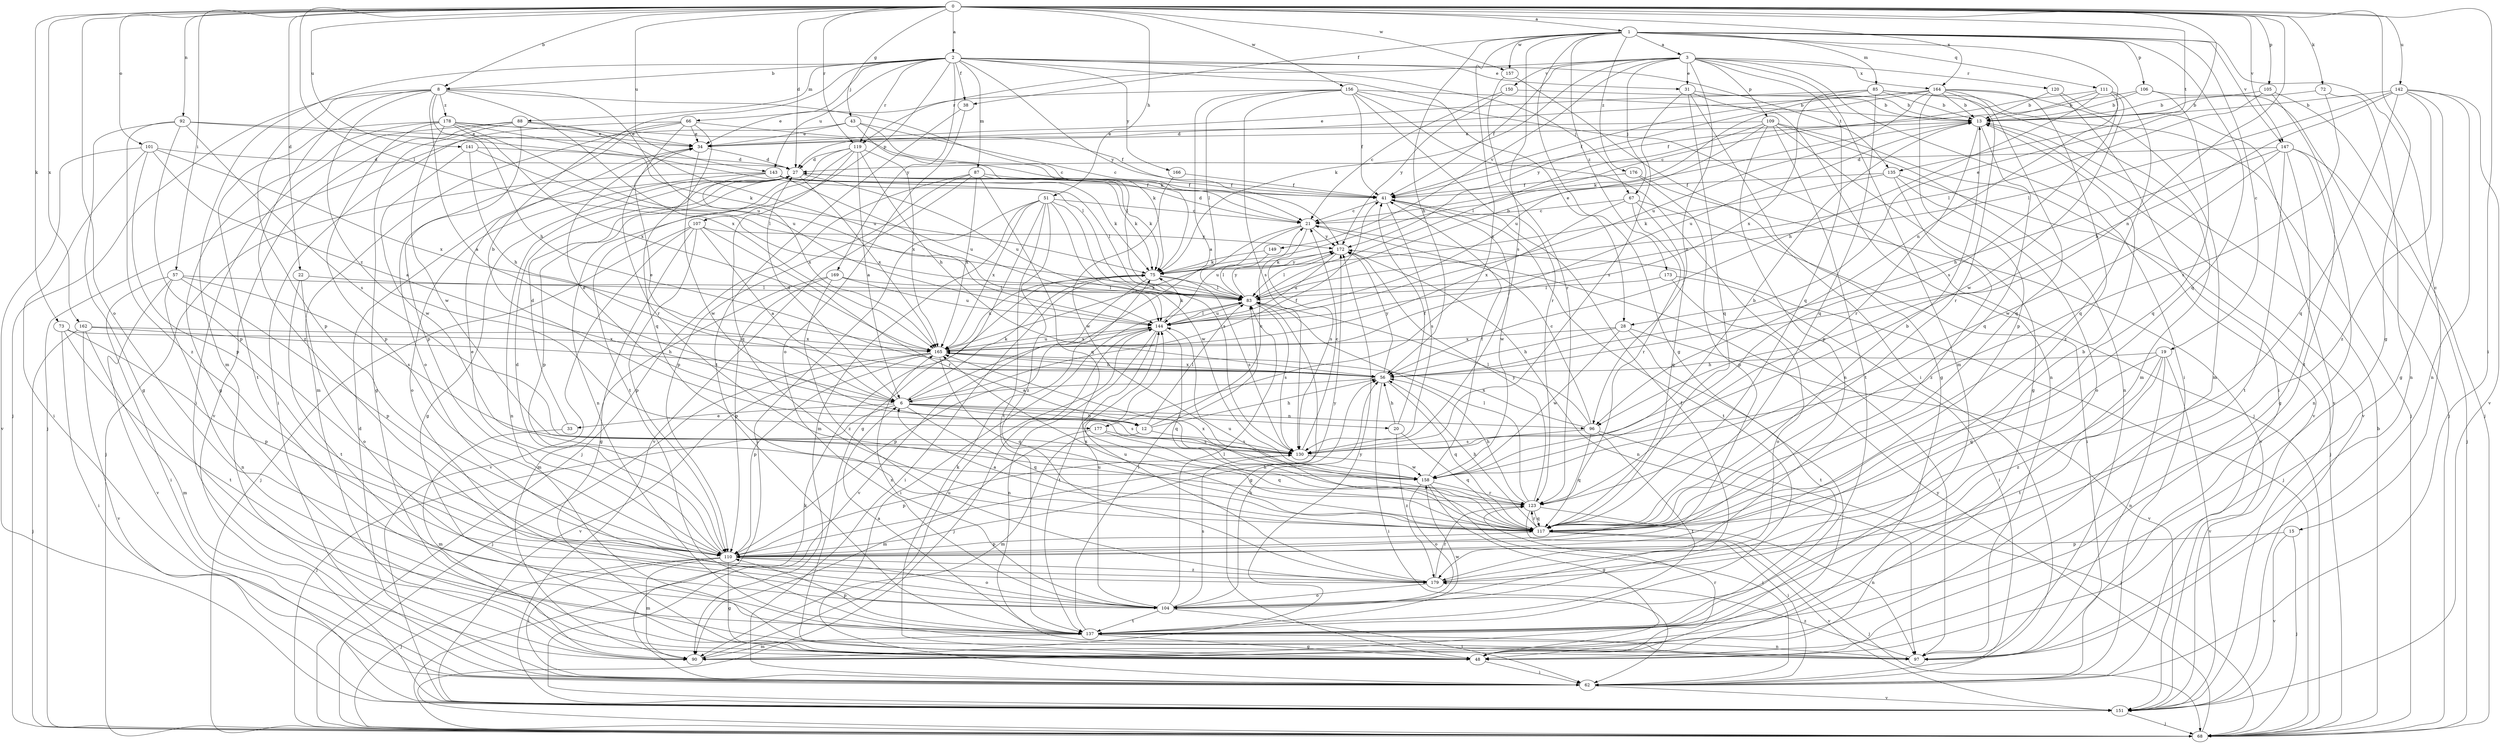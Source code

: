 strict digraph  {
0;
1;
2;
3;
6;
8;
12;
13;
15;
19;
20;
21;
22;
27;
28;
31;
33;
34;
38;
41;
43;
48;
51;
56;
57;
62;
66;
67;
68;
72;
73;
75;
83;
85;
87;
88;
90;
92;
96;
97;
101;
104;
105;
106;
107;
109;
110;
111;
117;
119;
120;
123;
130;
135;
137;
141;
142;
143;
144;
147;
149;
150;
151;
156;
157;
158;
162;
164;
165;
166;
169;
172;
173;
176;
177;
178;
179;
0 -> 1  [label=a];
0 -> 2  [label=a];
0 -> 8  [label=b];
0 -> 22  [label=d];
0 -> 27  [label=d];
0 -> 28  [label=e];
0 -> 43  [label=g];
0 -> 48  [label=g];
0 -> 51  [label=h];
0 -> 57  [label=i];
0 -> 62  [label=i];
0 -> 72  [label=k];
0 -> 73  [label=k];
0 -> 83  [label=l];
0 -> 92  [label=n];
0 -> 96  [label=n];
0 -> 101  [label=o];
0 -> 104  [label=o];
0 -> 105  [label=p];
0 -> 119  [label=r];
0 -> 135  [label=t];
0 -> 141  [label=u];
0 -> 142  [label=u];
0 -> 143  [label=u];
0 -> 147  [label=v];
0 -> 156  [label=w];
0 -> 157  [label=w];
0 -> 162  [label=x];
0 -> 164  [label=x];
1 -> 3  [label=a];
1 -> 15  [label=c];
1 -> 19  [label=c];
1 -> 38  [label=f];
1 -> 48  [label=g];
1 -> 56  [label=h];
1 -> 85  [label=m];
1 -> 96  [label=n];
1 -> 106  [label=p];
1 -> 111  [label=q];
1 -> 117  [label=q];
1 -> 130  [label=s];
1 -> 147  [label=v];
1 -> 157  [label=w];
1 -> 173  [label=z];
1 -> 176  [label=z];
1 -> 177  [label=z];
2 -> 8  [label=b];
2 -> 12  [label=b];
2 -> 28  [label=e];
2 -> 31  [label=e];
2 -> 38  [label=f];
2 -> 66  [label=j];
2 -> 67  [label=j];
2 -> 87  [label=m];
2 -> 88  [label=m];
2 -> 90  [label=m];
2 -> 107  [label=p];
2 -> 119  [label=r];
2 -> 135  [label=t];
2 -> 143  [label=u];
2 -> 166  [label=y];
2 -> 169  [label=y];
2 -> 172  [label=y];
3 -> 31  [label=e];
3 -> 41  [label=f];
3 -> 62  [label=i];
3 -> 67  [label=j];
3 -> 75  [label=k];
3 -> 90  [label=m];
3 -> 96  [label=n];
3 -> 109  [label=p];
3 -> 117  [label=q];
3 -> 119  [label=r];
3 -> 120  [label=r];
3 -> 149  [label=v];
3 -> 150  [label=v];
3 -> 164  [label=x];
6 -> 12  [label=b];
6 -> 20  [label=c];
6 -> 27  [label=d];
6 -> 33  [label=e];
6 -> 34  [label=e];
6 -> 41  [label=f];
6 -> 68  [label=j];
6 -> 75  [label=k];
6 -> 96  [label=n];
6 -> 117  [label=q];
6 -> 130  [label=s];
8 -> 6  [label=a];
8 -> 56  [label=h];
8 -> 68  [label=j];
8 -> 75  [label=k];
8 -> 110  [label=p];
8 -> 144  [label=u];
8 -> 165  [label=x];
8 -> 177  [label=z];
8 -> 178  [label=z];
8 -> 179  [label=z];
12 -> 21  [label=c];
12 -> 34  [label=e];
12 -> 56  [label=h];
12 -> 83  [label=l];
12 -> 90  [label=m];
12 -> 130  [label=s];
13 -> 34  [label=e];
13 -> 117  [label=q];
13 -> 123  [label=r];
13 -> 144  [label=u];
13 -> 151  [label=v];
15 -> 68  [label=j];
15 -> 110  [label=p];
15 -> 151  [label=v];
19 -> 56  [label=h];
19 -> 97  [label=n];
19 -> 117  [label=q];
19 -> 137  [label=t];
19 -> 151  [label=v];
19 -> 179  [label=z];
20 -> 41  [label=f];
20 -> 56  [label=h];
20 -> 117  [label=q];
20 -> 179  [label=z];
21 -> 27  [label=d];
21 -> 68  [label=j];
21 -> 130  [label=s];
21 -> 144  [label=u];
21 -> 165  [label=x];
21 -> 172  [label=y];
22 -> 83  [label=l];
22 -> 104  [label=o];
22 -> 137  [label=t];
27 -> 41  [label=f];
27 -> 48  [label=g];
27 -> 75  [label=k];
27 -> 97  [label=n];
27 -> 110  [label=p];
27 -> 144  [label=u];
27 -> 165  [label=x];
28 -> 56  [label=h];
28 -> 137  [label=t];
28 -> 151  [label=v];
28 -> 158  [label=w];
28 -> 165  [label=x];
31 -> 13  [label=b];
31 -> 48  [label=g];
31 -> 97  [label=n];
31 -> 117  [label=q];
31 -> 130  [label=s];
33 -> 27  [label=d];
33 -> 90  [label=m];
34 -> 27  [label=d];
34 -> 158  [label=w];
38 -> 104  [label=o];
38 -> 137  [label=t];
41 -> 21  [label=c];
41 -> 130  [label=s];
41 -> 137  [label=t];
41 -> 158  [label=w];
43 -> 21  [label=c];
43 -> 34  [label=e];
43 -> 68  [label=j];
43 -> 75  [label=k];
43 -> 83  [label=l];
48 -> 62  [label=i];
48 -> 75  [label=k];
48 -> 123  [label=r];
51 -> 21  [label=c];
51 -> 48  [label=g];
51 -> 62  [label=i];
51 -> 90  [label=m];
51 -> 130  [label=s];
51 -> 137  [label=t];
51 -> 158  [label=w];
51 -> 165  [label=x];
51 -> 179  [label=z];
56 -> 6  [label=a];
56 -> 62  [label=i];
56 -> 117  [label=q];
56 -> 165  [label=x];
56 -> 172  [label=y];
57 -> 62  [label=i];
57 -> 83  [label=l];
57 -> 97  [label=n];
57 -> 110  [label=p];
57 -> 130  [label=s];
57 -> 151  [label=v];
62 -> 27  [label=d];
62 -> 151  [label=v];
66 -> 34  [label=e];
66 -> 41  [label=f];
66 -> 62  [label=i];
66 -> 90  [label=m];
66 -> 104  [label=o];
66 -> 117  [label=q];
66 -> 123  [label=r];
67 -> 21  [label=c];
67 -> 62  [label=i];
67 -> 117  [label=q];
67 -> 123  [label=r];
67 -> 165  [label=x];
68 -> 13  [label=b];
68 -> 75  [label=k];
68 -> 172  [label=y];
72 -> 13  [label=b];
72 -> 97  [label=n];
72 -> 130  [label=s];
73 -> 62  [label=i];
73 -> 110  [label=p];
73 -> 137  [label=t];
73 -> 165  [label=x];
75 -> 62  [label=i];
75 -> 83  [label=l];
75 -> 130  [label=s];
75 -> 151  [label=v];
75 -> 165  [label=x];
75 -> 172  [label=y];
83 -> 13  [label=b];
83 -> 48  [label=g];
83 -> 62  [label=i];
83 -> 130  [label=s];
83 -> 144  [label=u];
83 -> 172  [label=y];
85 -> 13  [label=b];
85 -> 34  [label=e];
85 -> 41  [label=f];
85 -> 68  [label=j];
85 -> 90  [label=m];
85 -> 117  [label=q];
85 -> 165  [label=x];
87 -> 41  [label=f];
87 -> 68  [label=j];
87 -> 75  [label=k];
87 -> 110  [label=p];
87 -> 117  [label=q];
87 -> 151  [label=v];
87 -> 165  [label=x];
88 -> 34  [label=e];
88 -> 48  [label=g];
88 -> 62  [label=i];
88 -> 110  [label=p];
88 -> 144  [label=u];
88 -> 151  [label=v];
90 -> 144  [label=u];
90 -> 172  [label=y];
92 -> 34  [label=e];
92 -> 48  [label=g];
92 -> 75  [label=k];
92 -> 110  [label=p];
92 -> 130  [label=s];
92 -> 179  [label=z];
96 -> 21  [label=c];
96 -> 68  [label=j];
96 -> 83  [label=l];
96 -> 117  [label=q];
96 -> 130  [label=s];
96 -> 137  [label=t];
96 -> 165  [label=x];
97 -> 179  [label=z];
101 -> 6  [label=a];
101 -> 27  [label=d];
101 -> 62  [label=i];
101 -> 110  [label=p];
101 -> 151  [label=v];
101 -> 165  [label=x];
104 -> 41  [label=f];
104 -> 56  [label=h];
104 -> 62  [label=i];
104 -> 83  [label=l];
104 -> 130  [label=s];
104 -> 137  [label=t];
104 -> 144  [label=u];
104 -> 165  [label=x];
105 -> 13  [label=b];
105 -> 68  [label=j];
105 -> 83  [label=l];
105 -> 137  [label=t];
106 -> 13  [label=b];
106 -> 41  [label=f];
106 -> 68  [label=j];
106 -> 117  [label=q];
107 -> 6  [label=a];
107 -> 48  [label=g];
107 -> 68  [label=j];
107 -> 110  [label=p];
107 -> 123  [label=r];
107 -> 151  [label=v];
107 -> 172  [label=y];
109 -> 34  [label=e];
109 -> 48  [label=g];
109 -> 83  [label=l];
109 -> 97  [label=n];
109 -> 110  [label=p];
109 -> 137  [label=t];
109 -> 144  [label=u];
109 -> 151  [label=v];
110 -> 27  [label=d];
110 -> 34  [label=e];
110 -> 48  [label=g];
110 -> 56  [label=h];
110 -> 62  [label=i];
110 -> 68  [label=j];
110 -> 90  [label=m];
110 -> 104  [label=o];
110 -> 172  [label=y];
110 -> 179  [label=z];
111 -> 13  [label=b];
111 -> 21  [label=c];
111 -> 56  [label=h];
111 -> 117  [label=q];
111 -> 130  [label=s];
111 -> 158  [label=w];
117 -> 6  [label=a];
117 -> 13  [label=b];
117 -> 56  [label=h];
117 -> 68  [label=j];
117 -> 110  [label=p];
117 -> 123  [label=r];
117 -> 144  [label=u];
117 -> 151  [label=v];
117 -> 165  [label=x];
119 -> 6  [label=a];
119 -> 27  [label=d];
119 -> 56  [label=h];
119 -> 97  [label=n];
119 -> 117  [label=q];
119 -> 137  [label=t];
119 -> 165  [label=x];
120 -> 13  [label=b];
120 -> 62  [label=i];
120 -> 151  [label=v];
123 -> 56  [label=h];
123 -> 62  [label=i];
123 -> 83  [label=l];
123 -> 97  [label=n];
123 -> 117  [label=q];
123 -> 165  [label=x];
123 -> 172  [label=y];
130 -> 21  [label=c];
130 -> 110  [label=p];
130 -> 158  [label=w];
135 -> 41  [label=f];
135 -> 68  [label=j];
135 -> 75  [label=k];
135 -> 104  [label=o];
135 -> 179  [label=z];
137 -> 6  [label=a];
137 -> 48  [label=g];
137 -> 83  [label=l];
137 -> 90  [label=m];
137 -> 97  [label=n];
137 -> 110  [label=p];
137 -> 158  [label=w];
141 -> 27  [label=d];
141 -> 56  [label=h];
141 -> 83  [label=l];
141 -> 158  [label=w];
142 -> 13  [label=b];
142 -> 48  [label=g];
142 -> 56  [label=h];
142 -> 83  [label=l];
142 -> 97  [label=n];
142 -> 117  [label=q];
142 -> 151  [label=v];
142 -> 179  [label=z];
143 -> 41  [label=f];
143 -> 68  [label=j];
143 -> 75  [label=k];
143 -> 83  [label=l];
143 -> 104  [label=o];
143 -> 144  [label=u];
143 -> 165  [label=x];
144 -> 68  [label=j];
144 -> 75  [label=k];
144 -> 83  [label=l];
144 -> 97  [label=n];
144 -> 110  [label=p];
144 -> 117  [label=q];
144 -> 137  [label=t];
144 -> 165  [label=x];
147 -> 27  [label=d];
147 -> 48  [label=g];
147 -> 56  [label=h];
147 -> 68  [label=j];
147 -> 97  [label=n];
147 -> 137  [label=t];
147 -> 158  [label=w];
149 -> 75  [label=k];
149 -> 83  [label=l];
150 -> 13  [label=b];
150 -> 21  [label=c];
150 -> 172  [label=y];
151 -> 68  [label=j];
156 -> 6  [label=a];
156 -> 13  [label=b];
156 -> 34  [label=e];
156 -> 41  [label=f];
156 -> 68  [label=j];
156 -> 83  [label=l];
156 -> 97  [label=n];
156 -> 123  [label=r];
156 -> 130  [label=s];
157 -> 62  [label=i];
157 -> 123  [label=r];
158 -> 13  [label=b];
158 -> 41  [label=f];
158 -> 48  [label=g];
158 -> 62  [label=i];
158 -> 104  [label=o];
158 -> 123  [label=r];
162 -> 56  [label=h];
162 -> 68  [label=j];
162 -> 90  [label=m];
162 -> 151  [label=v];
162 -> 165  [label=x];
164 -> 13  [label=b];
164 -> 27  [label=d];
164 -> 75  [label=k];
164 -> 90  [label=m];
164 -> 110  [label=p];
164 -> 117  [label=q];
164 -> 123  [label=r];
164 -> 144  [label=u];
164 -> 172  [label=y];
164 -> 179  [label=z];
165 -> 56  [label=h];
165 -> 68  [label=j];
165 -> 110  [label=p];
165 -> 117  [label=q];
165 -> 144  [label=u];
165 -> 151  [label=v];
166 -> 41  [label=f];
166 -> 158  [label=w];
169 -> 83  [label=l];
169 -> 90  [label=m];
169 -> 110  [label=p];
169 -> 144  [label=u];
169 -> 179  [label=z];
172 -> 75  [label=k];
172 -> 83  [label=l];
172 -> 97  [label=n];
172 -> 144  [label=u];
173 -> 62  [label=i];
173 -> 83  [label=l];
173 -> 104  [label=o];
176 -> 41  [label=f];
176 -> 110  [label=p];
176 -> 151  [label=v];
177 -> 90  [label=m];
177 -> 117  [label=q];
177 -> 130  [label=s];
178 -> 21  [label=c];
178 -> 34  [label=e];
178 -> 48  [label=g];
178 -> 83  [label=l];
178 -> 110  [label=p];
178 -> 137  [label=t];
178 -> 144  [label=u];
178 -> 158  [label=w];
178 -> 165  [label=x];
179 -> 13  [label=b];
179 -> 104  [label=o];
179 -> 123  [label=r];
179 -> 144  [label=u];
}
